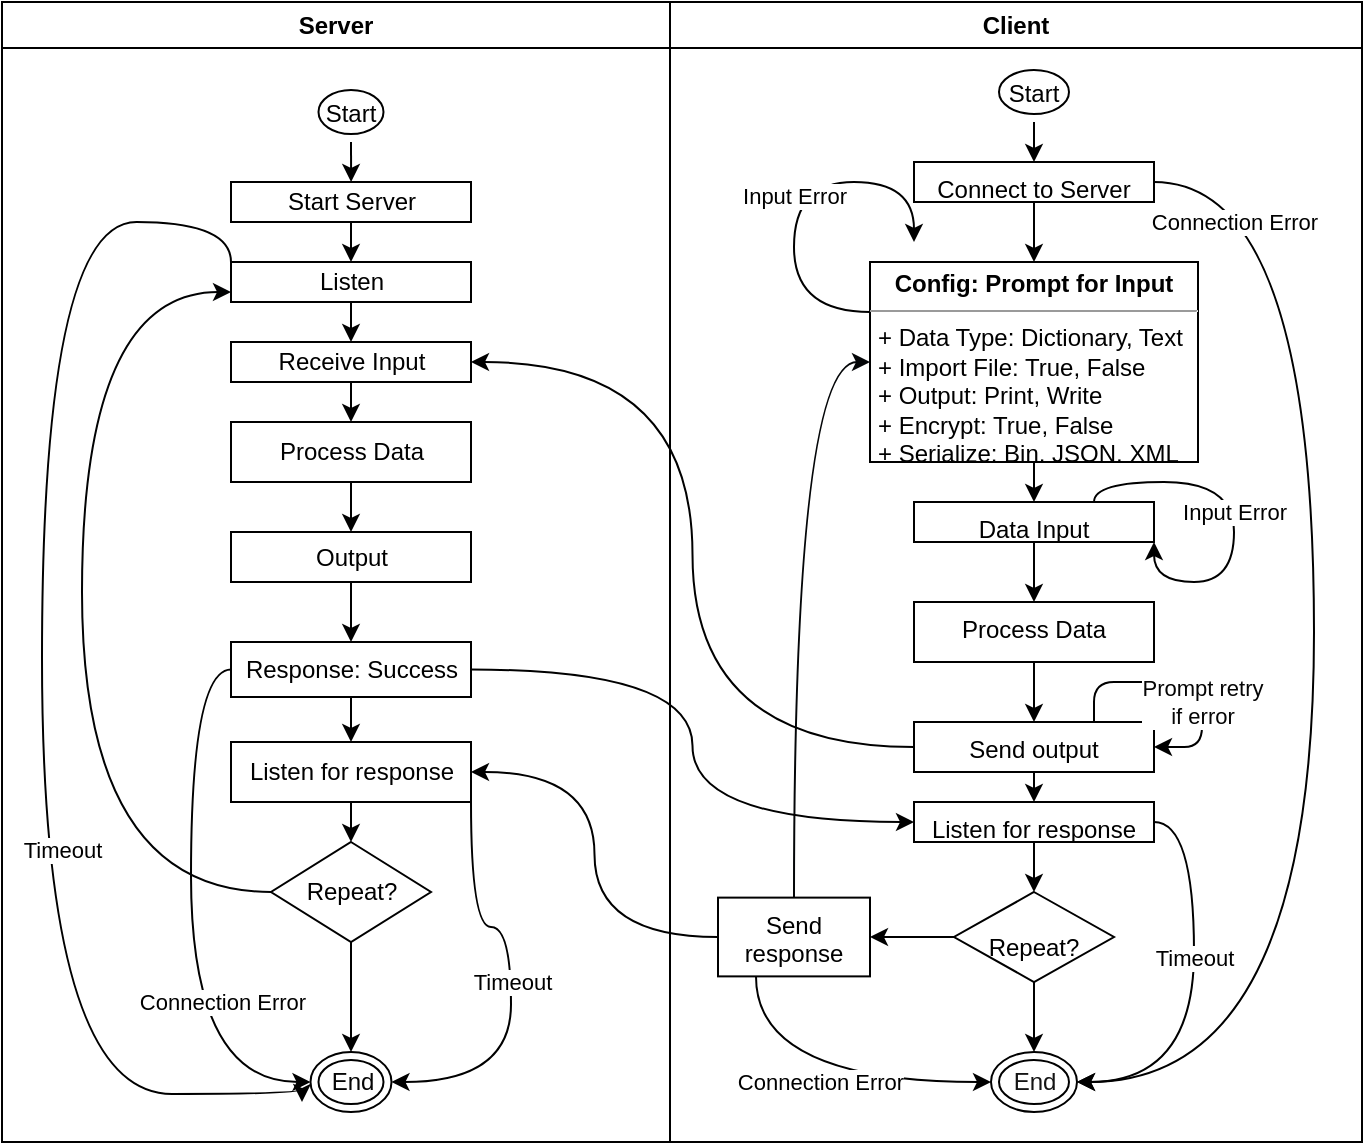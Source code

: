 <mxfile version="20.1.1" type="device"><diagram name="Page-1" id="5d7acffa-a066-3a61-03fe-96351882024d"><mxGraphModel dx="1422" dy="804" grid="1" gridSize="10" guides="1" tooltips="1" connect="1" arrows="1" fold="1" page="1" pageScale="1" pageWidth="827" pageHeight="1169" math="0" shadow="0"><root><mxCell id="0"/><mxCell id="1" parent="0"/><mxCell id="xjgOMFIrSDyctf-3yfOp-1" value="Server" style="swimlane;whiteSpace=wrap;" vertex="1" parent="1"><mxGeometry x="80" y="60" width="334" height="570" as="geometry"/></mxCell><mxCell id="xjgOMFIrSDyctf-3yfOp-72" value="" style="edgeStyle=orthogonalEdgeStyle;curved=1;rounded=1;sketch=0;orthogonalLoop=1;jettySize=auto;html=1;" edge="1" parent="xjgOMFIrSDyctf-3yfOp-1" source="xjgOMFIrSDyctf-3yfOp-2" target="xjgOMFIrSDyctf-3yfOp-71"><mxGeometry relative="1" as="geometry"/></mxCell><mxCell id="xjgOMFIrSDyctf-3yfOp-2" value="Start" style="ellipse;shape=startState;" vertex="1" parent="xjgOMFIrSDyctf-3yfOp-1"><mxGeometry x="154.25" y="40" width="40.5" height="30" as="geometry"/></mxCell><mxCell id="xjgOMFIrSDyctf-3yfOp-74" value="" style="edgeStyle=orthogonalEdgeStyle;curved=1;rounded=1;sketch=0;orthogonalLoop=1;jettySize=auto;html=1;" edge="1" parent="xjgOMFIrSDyctf-3yfOp-1" source="xjgOMFIrSDyctf-3yfOp-71" target="xjgOMFIrSDyctf-3yfOp-73"><mxGeometry relative="1" as="geometry"/></mxCell><mxCell id="xjgOMFIrSDyctf-3yfOp-71" value="Start Server" style="whiteSpace=wrap;html=1;" vertex="1" parent="xjgOMFIrSDyctf-3yfOp-1"><mxGeometry x="114.5" y="90" width="120" height="20" as="geometry"/></mxCell><mxCell id="xjgOMFIrSDyctf-3yfOp-83" value="" style="edgeStyle=orthogonalEdgeStyle;curved=1;rounded=1;sketch=0;orthogonalLoop=1;jettySize=auto;html=1;" edge="1" parent="xjgOMFIrSDyctf-3yfOp-1" source="xjgOMFIrSDyctf-3yfOp-73" target="xjgOMFIrSDyctf-3yfOp-82"><mxGeometry relative="1" as="geometry"/></mxCell><mxCell id="xjgOMFIrSDyctf-3yfOp-105" value="Timeout" style="edgeStyle=orthogonalEdgeStyle;curved=1;rounded=1;sketch=0;orthogonalLoop=1;jettySize=auto;html=1;exitX=0;exitY=0;exitDx=0;exitDy=0;" edge="1" parent="xjgOMFIrSDyctf-3yfOp-1" source="xjgOMFIrSDyctf-3yfOp-73"><mxGeometry x="0.252" y="10" relative="1" as="geometry"><mxPoint x="150" y="550" as="targetPoint"/><Array as="points"><mxPoint x="115" y="110"/><mxPoint x="20" y="110"/><mxPoint x="20" y="546"/></Array><mxPoint as="offset"/></mxGeometry></mxCell><mxCell id="xjgOMFIrSDyctf-3yfOp-73" value="Listen" style="whiteSpace=wrap;html=1;" vertex="1" parent="xjgOMFIrSDyctf-3yfOp-1"><mxGeometry x="114.5" y="130" width="120" height="20" as="geometry"/></mxCell><mxCell id="xjgOMFIrSDyctf-3yfOp-87" value="" style="edgeStyle=orthogonalEdgeStyle;curved=1;rounded=1;sketch=0;orthogonalLoop=1;jettySize=auto;html=1;" edge="1" parent="xjgOMFIrSDyctf-3yfOp-1" source="xjgOMFIrSDyctf-3yfOp-82" target="xjgOMFIrSDyctf-3yfOp-86"><mxGeometry relative="1" as="geometry"/></mxCell><mxCell id="xjgOMFIrSDyctf-3yfOp-82" value="Receive Input" style="whiteSpace=wrap;html=1;" vertex="1" parent="xjgOMFIrSDyctf-3yfOp-1"><mxGeometry x="114.5" y="170" width="120" height="20" as="geometry"/></mxCell><mxCell id="xjgOMFIrSDyctf-3yfOp-89" value="" style="edgeStyle=orthogonalEdgeStyle;curved=1;rounded=1;sketch=0;orthogonalLoop=1;jettySize=auto;html=1;" edge="1" parent="xjgOMFIrSDyctf-3yfOp-1" source="xjgOMFIrSDyctf-3yfOp-86" target="xjgOMFIrSDyctf-3yfOp-88"><mxGeometry relative="1" as="geometry"/></mxCell><mxCell id="xjgOMFIrSDyctf-3yfOp-86" value="Process Data" style="whiteSpace=wrap;html=1;" vertex="1" parent="xjgOMFIrSDyctf-3yfOp-1"><mxGeometry x="114.5" y="210" width="120" height="30" as="geometry"/></mxCell><mxCell id="xjgOMFIrSDyctf-3yfOp-91" value="" style="edgeStyle=orthogonalEdgeStyle;curved=1;rounded=1;sketch=0;orthogonalLoop=1;jettySize=auto;html=1;" edge="1" parent="xjgOMFIrSDyctf-3yfOp-1" source="xjgOMFIrSDyctf-3yfOp-88" target="xjgOMFIrSDyctf-3yfOp-90"><mxGeometry relative="1" as="geometry"/></mxCell><mxCell id="xjgOMFIrSDyctf-3yfOp-88" value="Output" style="whiteSpace=wrap;html=1;" vertex="1" parent="xjgOMFIrSDyctf-3yfOp-1"><mxGeometry x="114.5" y="265" width="120" height="25" as="geometry"/></mxCell><mxCell id="xjgOMFIrSDyctf-3yfOp-94" value="" style="edgeStyle=orthogonalEdgeStyle;curved=1;rounded=1;sketch=0;orthogonalLoop=1;jettySize=auto;html=1;" edge="1" parent="xjgOMFIrSDyctf-3yfOp-1" source="xjgOMFIrSDyctf-3yfOp-90" target="xjgOMFIrSDyctf-3yfOp-93"><mxGeometry relative="1" as="geometry"/></mxCell><mxCell id="xjgOMFIrSDyctf-3yfOp-104" value="Connection Error" style="edgeStyle=orthogonalEdgeStyle;curved=1;rounded=1;sketch=0;orthogonalLoop=1;jettySize=auto;html=1;entryX=0;entryY=0.5;entryDx=0;entryDy=0;exitX=0;exitY=0.5;exitDx=0;exitDy=0;" edge="1" parent="xjgOMFIrSDyctf-3yfOp-1" source="xjgOMFIrSDyctf-3yfOp-90" target="xjgOMFIrSDyctf-3yfOp-100"><mxGeometry x="0.301" y="15" relative="1" as="geometry"><mxPoint as="offset"/></mxGeometry></mxCell><mxCell id="xjgOMFIrSDyctf-3yfOp-90" value="Response: Success" style="whiteSpace=wrap;html=1;" vertex="1" parent="xjgOMFIrSDyctf-3yfOp-1"><mxGeometry x="114.5" y="320" width="120" height="27.5" as="geometry"/></mxCell><mxCell id="xjgOMFIrSDyctf-3yfOp-97" value="" style="edgeStyle=orthogonalEdgeStyle;curved=1;rounded=1;sketch=0;orthogonalLoop=1;jettySize=auto;html=1;" edge="1" parent="xjgOMFIrSDyctf-3yfOp-1" source="xjgOMFIrSDyctf-3yfOp-93" target="xjgOMFIrSDyctf-3yfOp-96"><mxGeometry relative="1" as="geometry"/></mxCell><mxCell id="xjgOMFIrSDyctf-3yfOp-103" value="Timeout" style="edgeStyle=orthogonalEdgeStyle;curved=1;rounded=1;sketch=0;orthogonalLoop=1;jettySize=auto;html=1;exitX=1;exitY=1;exitDx=0;exitDy=0;entryX=1;entryY=0.5;entryDx=0;entryDy=0;" edge="1" parent="xjgOMFIrSDyctf-3yfOp-1" source="xjgOMFIrSDyctf-3yfOp-93" target="xjgOMFIrSDyctf-3yfOp-100"><mxGeometry relative="1" as="geometry"/></mxCell><mxCell id="xjgOMFIrSDyctf-3yfOp-93" value="Listen for response" style="whiteSpace=wrap;html=1;" vertex="1" parent="xjgOMFIrSDyctf-3yfOp-1"><mxGeometry x="114.5" y="370" width="120" height="30" as="geometry"/></mxCell><mxCell id="xjgOMFIrSDyctf-3yfOp-99" style="edgeStyle=orthogonalEdgeStyle;curved=1;rounded=1;sketch=0;orthogonalLoop=1;jettySize=auto;html=1;entryX=0;entryY=0.75;entryDx=0;entryDy=0;exitX=0;exitY=0.5;exitDx=0;exitDy=0;fillColor=#dae8fc;strokeColor=#010203;" edge="1" parent="xjgOMFIrSDyctf-3yfOp-1" source="xjgOMFIrSDyctf-3yfOp-96" target="xjgOMFIrSDyctf-3yfOp-73"><mxGeometry relative="1" as="geometry"><Array as="points"><mxPoint x="40" y="445"/><mxPoint x="40" y="145"/></Array></mxGeometry></mxCell><mxCell id="xjgOMFIrSDyctf-3yfOp-101" value="" style="edgeStyle=orthogonalEdgeStyle;curved=1;rounded=1;sketch=0;orthogonalLoop=1;jettySize=auto;html=1;" edge="1" parent="xjgOMFIrSDyctf-3yfOp-1" source="xjgOMFIrSDyctf-3yfOp-96" target="xjgOMFIrSDyctf-3yfOp-100"><mxGeometry relative="1" as="geometry"/></mxCell><mxCell id="xjgOMFIrSDyctf-3yfOp-96" value="Repeat?" style="rhombus;whiteSpace=wrap;html=1;" vertex="1" parent="xjgOMFIrSDyctf-3yfOp-1"><mxGeometry x="134.5" y="420" width="80" height="50" as="geometry"/></mxCell><mxCell id="xjgOMFIrSDyctf-3yfOp-100" value="&lt;font color=&quot;#050505&quot;&gt;End&lt;/font&gt;" style="ellipse;html=1;shape=endState;rounded=0;sketch=0;" vertex="1" parent="xjgOMFIrSDyctf-3yfOp-1"><mxGeometry x="154.25" y="525" width="40.5" height="30" as="geometry"/></mxCell><mxCell id="xjgOMFIrSDyctf-3yfOp-10" value="Client" style="swimlane;whiteSpace=wrap;align=center;" vertex="1" parent="1"><mxGeometry x="414" y="60" width="346" height="570" as="geometry"><mxRectangle x="600" y="80" width="70" height="30" as="alternateBounds"/></mxGeometry></mxCell><mxCell id="xjgOMFIrSDyctf-3yfOp-53" value="" style="edgeStyle=orthogonalEdgeStyle;curved=1;rounded=1;sketch=0;orthogonalLoop=1;jettySize=auto;html=1;entryX=0.5;entryY=0;entryDx=0;entryDy=0;" edge="1" parent="xjgOMFIrSDyctf-3yfOp-10" source="xjgOMFIrSDyctf-3yfOp-11" target="xjgOMFIrSDyctf-3yfOp-51"><mxGeometry relative="1" as="geometry"/></mxCell><mxCell id="xjgOMFIrSDyctf-3yfOp-11" value="Start" style="ellipse;shape=startState;" vertex="1" parent="xjgOMFIrSDyctf-3yfOp-10"><mxGeometry x="160.5" y="30" width="43" height="30" as="geometry"/></mxCell><mxCell id="xjgOMFIrSDyctf-3yfOp-48" value="" style="edgeStyle=orthogonalEdgeStyle;curved=1;rounded=1;sketch=0;orthogonalLoop=1;jettySize=auto;html=1;" edge="1" parent="xjgOMFIrSDyctf-3yfOp-10" source="xjgOMFIrSDyctf-3yfOp-36" target="xjgOMFIrSDyctf-3yfOp-47"><mxGeometry relative="1" as="geometry"/></mxCell><mxCell id="xjgOMFIrSDyctf-3yfOp-36" value="&lt;p style=&quot;margin:0px;margin-top:4px;text-align:center;&quot;&gt;&lt;b&gt;Config: Prompt for Input&lt;/b&gt;&lt;/p&gt;&lt;hr size=&quot;1&quot;&gt;&lt;p style=&quot;margin:0px;margin-left:4px;&quot;&gt;+ Data Type: Dictionary, Text&lt;br&gt;+ Import File: True, False&lt;br&gt;&lt;/p&gt;&lt;p style=&quot;margin:0px;margin-left:4px;&quot;&gt;+ Output: Print, Write&lt;/p&gt;&lt;p style=&quot;margin:0px;margin-left:4px;&quot;&gt;+ Encrypt: True, False&lt;/p&gt;&lt;p style=&quot;margin:0px;margin-left:4px;&quot;&gt;+ Serialize: Bin, JSON, XML&lt;/p&gt;" style="verticalAlign=top;align=left;overflow=fill;fontSize=12;fontFamily=Helvetica;html=1;rounded=0;sketch=0;" vertex="1" parent="xjgOMFIrSDyctf-3yfOp-10"><mxGeometry x="100" y="130" width="164" height="100" as="geometry"/></mxCell><mxCell id="xjgOMFIrSDyctf-3yfOp-50" value="" style="edgeStyle=orthogonalEdgeStyle;curved=1;rounded=1;sketch=0;orthogonalLoop=1;jettySize=auto;html=1;" edge="1" parent="xjgOMFIrSDyctf-3yfOp-10" source="xjgOMFIrSDyctf-3yfOp-47" target="xjgOMFIrSDyctf-3yfOp-49"><mxGeometry relative="1" as="geometry"/></mxCell><mxCell id="xjgOMFIrSDyctf-3yfOp-47" value="Data Input" style="whiteSpace=wrap;html=1;align=center;verticalAlign=top;rounded=0;sketch=0;" vertex="1" parent="xjgOMFIrSDyctf-3yfOp-10"><mxGeometry x="122" y="250" width="120" height="20" as="geometry"/></mxCell><mxCell id="xjgOMFIrSDyctf-3yfOp-56" value="" style="edgeStyle=orthogonalEdgeStyle;curved=1;rounded=1;sketch=0;orthogonalLoop=1;jettySize=auto;html=1;" edge="1" parent="xjgOMFIrSDyctf-3yfOp-10" source="xjgOMFIrSDyctf-3yfOp-49" target="xjgOMFIrSDyctf-3yfOp-55"><mxGeometry relative="1" as="geometry"/></mxCell><mxCell id="xjgOMFIrSDyctf-3yfOp-49" value="Process Data" style="whiteSpace=wrap;html=1;verticalAlign=top;rounded=0;sketch=0;" vertex="1" parent="xjgOMFIrSDyctf-3yfOp-10"><mxGeometry x="122" y="300" width="120" height="30" as="geometry"/></mxCell><mxCell id="xjgOMFIrSDyctf-3yfOp-54" value="" style="edgeStyle=orthogonalEdgeStyle;curved=1;rounded=1;sketch=0;orthogonalLoop=1;jettySize=auto;html=1;" edge="1" parent="xjgOMFIrSDyctf-3yfOp-10" source="xjgOMFIrSDyctf-3yfOp-51" target="xjgOMFIrSDyctf-3yfOp-36"><mxGeometry relative="1" as="geometry"/></mxCell><mxCell id="xjgOMFIrSDyctf-3yfOp-75" value="&lt;font color=&quot;#000000&quot;&gt;Connection Error&lt;/font&gt;" style="edgeStyle=orthogonalEdgeStyle;curved=1;rounded=1;sketch=0;orthogonalLoop=1;jettySize=auto;html=1;exitX=1;exitY=0.5;exitDx=0;exitDy=0;entryX=1;entryY=0.5;entryDx=0;entryDy=0;" edge="1" parent="xjgOMFIrSDyctf-3yfOp-10" source="xjgOMFIrSDyctf-3yfOp-51" target="xjgOMFIrSDyctf-3yfOp-67"><mxGeometry x="-0.878" y="-20" relative="1" as="geometry"><Array as="points"><mxPoint x="322" y="90"/><mxPoint x="322" y="540"/></Array><mxPoint as="offset"/></mxGeometry></mxCell><mxCell id="xjgOMFIrSDyctf-3yfOp-51" value="Connect to Server" style="whiteSpace=wrap;html=1;verticalAlign=top;rounded=0;sketch=0;" vertex="1" parent="xjgOMFIrSDyctf-3yfOp-10"><mxGeometry x="122" y="80" width="120" height="20" as="geometry"/></mxCell><mxCell id="xjgOMFIrSDyctf-3yfOp-58" value="" style="edgeStyle=orthogonalEdgeStyle;curved=1;rounded=1;sketch=0;orthogonalLoop=1;jettySize=auto;html=1;" edge="1" parent="xjgOMFIrSDyctf-3yfOp-10" source="xjgOMFIrSDyctf-3yfOp-55" target="xjgOMFIrSDyctf-3yfOp-57"><mxGeometry relative="1" as="geometry"/></mxCell><mxCell id="xjgOMFIrSDyctf-3yfOp-55" value="Send output" style="whiteSpace=wrap;html=1;verticalAlign=top;rounded=0;sketch=0;" vertex="1" parent="xjgOMFIrSDyctf-3yfOp-10"><mxGeometry x="122" y="360" width="120" height="25" as="geometry"/></mxCell><mxCell id="xjgOMFIrSDyctf-3yfOp-62" value="" style="edgeStyle=orthogonalEdgeStyle;curved=1;rounded=1;sketch=0;orthogonalLoop=1;jettySize=auto;html=1;" edge="1" parent="xjgOMFIrSDyctf-3yfOp-10" source="xjgOMFIrSDyctf-3yfOp-57" target="xjgOMFIrSDyctf-3yfOp-61"><mxGeometry relative="1" as="geometry"/></mxCell><mxCell id="xjgOMFIrSDyctf-3yfOp-81" value="Timeout" style="edgeStyle=orthogonalEdgeStyle;curved=1;rounded=1;sketch=0;orthogonalLoop=1;jettySize=auto;html=1;exitX=1;exitY=0.5;exitDx=0;exitDy=0;entryX=1;entryY=0.5;entryDx=0;entryDy=0;" edge="1" parent="xjgOMFIrSDyctf-3yfOp-10" source="xjgOMFIrSDyctf-3yfOp-57" target="xjgOMFIrSDyctf-3yfOp-67"><mxGeometry x="-0.163" relative="1" as="geometry"><mxPoint as="offset"/></mxGeometry></mxCell><mxCell id="xjgOMFIrSDyctf-3yfOp-57" value="Listen for response" style="whiteSpace=wrap;html=1;verticalAlign=top;rounded=0;sketch=0;" vertex="1" parent="xjgOMFIrSDyctf-3yfOp-10"><mxGeometry x="122" y="400" width="120" height="20" as="geometry"/></mxCell><mxCell id="xjgOMFIrSDyctf-3yfOp-64" value="" style="edgeStyle=orthogonalEdgeStyle;curved=1;rounded=1;sketch=0;orthogonalLoop=1;jettySize=auto;html=1;" edge="1" parent="xjgOMFIrSDyctf-3yfOp-10" source="xjgOMFIrSDyctf-3yfOp-61" target="xjgOMFIrSDyctf-3yfOp-63"><mxGeometry relative="1" as="geometry"/></mxCell><mxCell id="xjgOMFIrSDyctf-3yfOp-68" value="" style="edgeStyle=orthogonalEdgeStyle;curved=1;rounded=1;sketch=0;orthogonalLoop=1;jettySize=auto;html=1;" edge="1" parent="xjgOMFIrSDyctf-3yfOp-10" source="xjgOMFIrSDyctf-3yfOp-61" target="xjgOMFIrSDyctf-3yfOp-67"><mxGeometry relative="1" as="geometry"/></mxCell><mxCell id="xjgOMFIrSDyctf-3yfOp-61" value="&lt;br&gt;Repeat?" style="rhombus;whiteSpace=wrap;html=1;verticalAlign=top;rounded=0;sketch=0;" vertex="1" parent="xjgOMFIrSDyctf-3yfOp-10"><mxGeometry x="142" y="445" width="80" height="45" as="geometry"/></mxCell><mxCell id="xjgOMFIrSDyctf-3yfOp-70" value="" style="edgeStyle=orthogonalEdgeStyle;curved=1;rounded=1;sketch=0;orthogonalLoop=1;jettySize=auto;html=1;entryX=0;entryY=0.5;entryDx=0;entryDy=0;fillColor=#dae8fc;strokeColor=#040608;" edge="1" parent="xjgOMFIrSDyctf-3yfOp-10" source="xjgOMFIrSDyctf-3yfOp-63" target="xjgOMFIrSDyctf-3yfOp-36"><mxGeometry relative="1" as="geometry"/></mxCell><mxCell id="xjgOMFIrSDyctf-3yfOp-80" value="Connection Error" style="edgeStyle=orthogonalEdgeStyle;curved=1;rounded=1;sketch=0;orthogonalLoop=1;jettySize=auto;html=1;exitX=0.25;exitY=1;exitDx=0;exitDy=0;entryX=0;entryY=0.5;entryDx=0;entryDy=0;" edge="1" parent="xjgOMFIrSDyctf-3yfOp-10" source="xjgOMFIrSDyctf-3yfOp-63" target="xjgOMFIrSDyctf-3yfOp-67"><mxGeometry relative="1" as="geometry"/></mxCell><mxCell id="xjgOMFIrSDyctf-3yfOp-63" value="Send response" style="whiteSpace=wrap;html=1;verticalAlign=top;rounded=0;sketch=0;" vertex="1" parent="xjgOMFIrSDyctf-3yfOp-10"><mxGeometry x="24" y="447.81" width="76" height="39.38" as="geometry"/></mxCell><mxCell id="xjgOMFIrSDyctf-3yfOp-67" value="&lt;font color=&quot;#141414&quot;&gt;End&lt;/font&gt;" style="ellipse;html=1;shape=endState;rounded=0;sketch=0;" vertex="1" parent="xjgOMFIrSDyctf-3yfOp-10"><mxGeometry x="160.5" y="525" width="43" height="30" as="geometry"/></mxCell><mxCell id="xjgOMFIrSDyctf-3yfOp-69" style="edgeStyle=orthogonalEdgeStyle;curved=1;rounded=1;sketch=0;orthogonalLoop=1;jettySize=auto;html=1;exitX=0.5;exitY=1;exitDx=0;exitDy=0;" edge="1" parent="xjgOMFIrSDyctf-3yfOp-10" source="xjgOMFIrSDyctf-3yfOp-63" target="xjgOMFIrSDyctf-3yfOp-63"><mxGeometry relative="1" as="geometry"/></mxCell><mxCell id="xjgOMFIrSDyctf-3yfOp-79" value="Input Error" style="edgeStyle=orthogonalEdgeStyle;curved=1;rounded=1;sketch=0;orthogonalLoop=1;jettySize=auto;html=1;exitX=0.75;exitY=0;exitDx=0;exitDy=0;entryX=1;entryY=1;entryDx=0;entryDy=0;" edge="1" parent="xjgOMFIrSDyctf-3yfOp-10" source="xjgOMFIrSDyctf-3yfOp-47" target="xjgOMFIrSDyctf-3yfOp-47"><mxGeometry relative="1" as="geometry"><mxPoint x="242" y="280" as="targetPoint"/><Array as="points"><mxPoint x="212" y="240"/><mxPoint x="282" y="240"/><mxPoint x="282" y="290"/><mxPoint x="242" y="290"/></Array></mxGeometry></mxCell><mxCell id="xjgOMFIrSDyctf-3yfOp-108" value="Prompt retry&lt;br&gt;if error" style="edgeStyle=orthogonalEdgeStyle;curved=0;rounded=1;sketch=0;orthogonalLoop=1;jettySize=auto;html=1;exitX=0.75;exitY=0;exitDx=0;exitDy=0;fontColor=#050505;entryX=1;entryY=0.5;entryDx=0;entryDy=0;" edge="1" parent="xjgOMFIrSDyctf-3yfOp-10" source="xjgOMFIrSDyctf-3yfOp-55" target="xjgOMFIrSDyctf-3yfOp-55"><mxGeometry x="0.287" relative="1" as="geometry"><mxPoint x="246" y="390" as="targetPoint"/><Array as="points"><mxPoint x="212" y="340"/><mxPoint x="266" y="340"/><mxPoint x="266" y="373"/></Array><mxPoint as="offset"/></mxGeometry></mxCell><mxCell id="xjgOMFIrSDyctf-3yfOp-78" value="Input Error" style="edgeStyle=orthogonalEdgeStyle;curved=1;rounded=1;sketch=0;orthogonalLoop=1;jettySize=auto;html=1;exitX=0;exitY=0.25;exitDx=0;exitDy=0;" edge="1" parent="1" source="xjgOMFIrSDyctf-3yfOp-36"><mxGeometry relative="1" as="geometry"><mxPoint x="536" y="180" as="targetPoint"/><Array as="points"><mxPoint x="476" y="215"/><mxPoint x="476" y="150"/><mxPoint x="536" y="150"/></Array></mxGeometry></mxCell><mxCell id="xjgOMFIrSDyctf-3yfOp-85" style="edgeStyle=orthogonalEdgeStyle;curved=1;rounded=1;sketch=0;orthogonalLoop=1;jettySize=auto;html=1;entryX=1;entryY=0.5;entryDx=0;entryDy=0;" edge="1" parent="1" source="xjgOMFIrSDyctf-3yfOp-55" target="xjgOMFIrSDyctf-3yfOp-82"><mxGeometry relative="1" as="geometry"/></mxCell><mxCell id="xjgOMFIrSDyctf-3yfOp-92" style="edgeStyle=orthogonalEdgeStyle;curved=1;rounded=1;sketch=0;orthogonalLoop=1;jettySize=auto;html=1;entryX=0;entryY=0.5;entryDx=0;entryDy=0;" edge="1" parent="1" source="xjgOMFIrSDyctf-3yfOp-90" target="xjgOMFIrSDyctf-3yfOp-57"><mxGeometry relative="1" as="geometry"/></mxCell><mxCell id="xjgOMFIrSDyctf-3yfOp-95" style="edgeStyle=orthogonalEdgeStyle;curved=1;rounded=1;sketch=0;orthogonalLoop=1;jettySize=auto;html=1;entryX=1;entryY=0.5;entryDx=0;entryDy=0;" edge="1" parent="1" source="xjgOMFIrSDyctf-3yfOp-63" target="xjgOMFIrSDyctf-3yfOp-93"><mxGeometry relative="1" as="geometry"/></mxCell></root></mxGraphModel></diagram></mxfile>